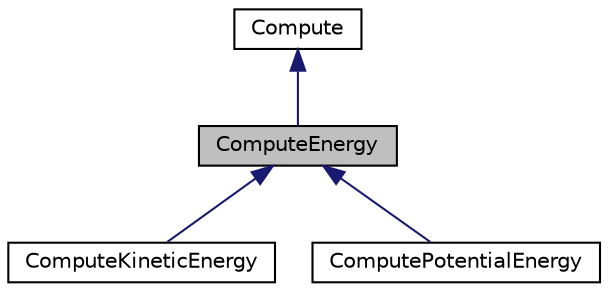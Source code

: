 digraph "ComputeEnergy"
{
  edge [fontname="Helvetica",fontsize="10",labelfontname="Helvetica",labelfontsize="10"];
  node [fontname="Helvetica",fontsize="10",shape=record];
  Node0 [label="ComputeEnergy",height=0.2,width=0.4,color="black", fillcolor="grey75", style="filled", fontcolor="black"];
  Node1 -> Node0 [dir="back",color="midnightblue",fontsize="10",style="solid",fontname="Helvetica"];
  Node1 [label="Compute",height=0.2,width=0.4,color="black", fillcolor="white", style="filled",URL="$class_compute.html",tooltip="Base class for all compute. "];
  Node0 -> Node2 [dir="back",color="midnightblue",fontsize="10",style="solid",fontname="Helvetica"];
  Node2 [label="ComputeKineticEnergy",height=0.2,width=0.4,color="black", fillcolor="white", style="filled",URL="$class_compute_kinetic_energy.html",tooltip="Compute kinetic energy of system. "];
  Node0 -> Node3 [dir="back",color="midnightblue",fontsize="10",style="solid",fontname="Helvetica"];
  Node3 [label="ComputePotentialEnergy",height=0.2,width=0.4,color="black", fillcolor="white", style="filled",URL="$class_compute_potential_energy.html",tooltip="Compute potential energy of system. "];
}
